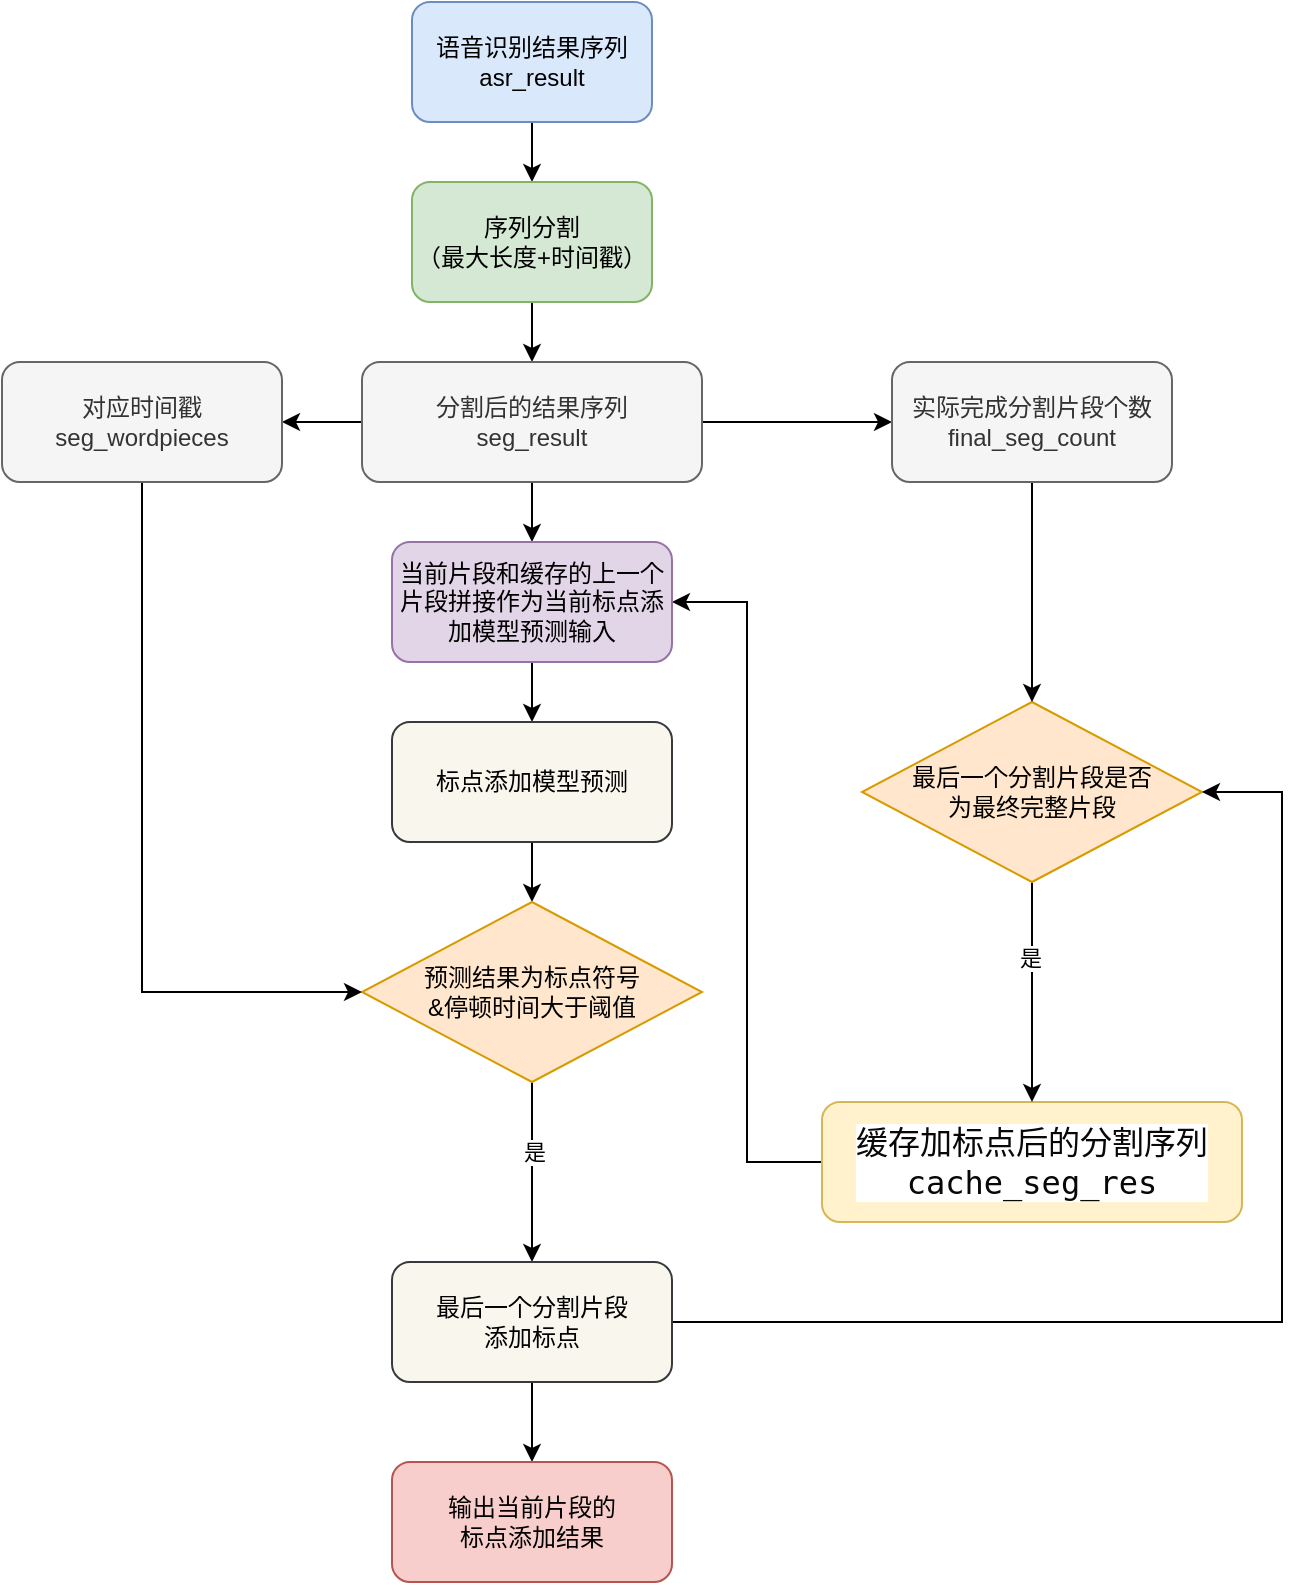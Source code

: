 <mxfile version="20.8.13" type="device"><diagram name="Page-1" id="EfJ5IDikAtVtfpEFpuSq"><mxGraphModel dx="1978" dy="971" grid="1" gridSize="10" guides="1" tooltips="1" connect="1" arrows="1" fold="1" page="1" pageScale="1" pageWidth="827" pageHeight="1169" math="0" shadow="0"><root><mxCell id="0"/><mxCell id="1" parent="0"/><mxCell id="4cNOOqxTYAzG7JnfdWOD-31" style="edgeStyle=orthogonalEdgeStyle;rounded=0;orthogonalLoop=1;jettySize=auto;html=1;exitX=0.5;exitY=1;exitDx=0;exitDy=0;entryX=0.5;entryY=0;entryDx=0;entryDy=0;" edge="1" parent="1" source="4cNOOqxTYAzG7JnfdWOD-2" target="4cNOOqxTYAzG7JnfdWOD-3"><mxGeometry relative="1" as="geometry"/></mxCell><mxCell id="4cNOOqxTYAzG7JnfdWOD-2" value="&lt;div&gt;语音识别结果序列&lt;/div&gt;&lt;div&gt;asr_result&lt;br&gt;&lt;/div&gt;" style="rounded=1;whiteSpace=wrap;html=1;fillColor=#dae8fc;strokeColor=#6c8ebf;" vertex="1" parent="1"><mxGeometry x="245" y="60" width="120" height="60" as="geometry"/></mxCell><mxCell id="4cNOOqxTYAzG7JnfdWOD-32" style="edgeStyle=orthogonalEdgeStyle;rounded=0;orthogonalLoop=1;jettySize=auto;html=1;exitX=0.5;exitY=1;exitDx=0;exitDy=0;entryX=0.5;entryY=0;entryDx=0;entryDy=0;" edge="1" parent="1" source="4cNOOqxTYAzG7JnfdWOD-3" target="4cNOOqxTYAzG7JnfdWOD-4"><mxGeometry relative="1" as="geometry"/></mxCell><mxCell id="4cNOOqxTYAzG7JnfdWOD-3" value="&lt;div&gt;序列分割&lt;/div&gt;&lt;div&gt;（最大长度+时间戳）&lt;br&gt;&lt;/div&gt;" style="rounded=1;whiteSpace=wrap;html=1;fillColor=#d5e8d4;strokeColor=#82b366;" vertex="1" parent="1"><mxGeometry x="245" y="150" width="120" height="60" as="geometry"/></mxCell><mxCell id="4cNOOqxTYAzG7JnfdWOD-10" style="edgeStyle=orthogonalEdgeStyle;rounded=0;orthogonalLoop=1;jettySize=auto;html=1;exitX=1;exitY=0.5;exitDx=0;exitDy=0;entryX=0;entryY=0.5;entryDx=0;entryDy=0;" edge="1" parent="1" source="4cNOOqxTYAzG7JnfdWOD-4" target="4cNOOqxTYAzG7JnfdWOD-9"><mxGeometry relative="1" as="geometry"/></mxCell><mxCell id="4cNOOqxTYAzG7JnfdWOD-15" style="edgeStyle=orthogonalEdgeStyle;rounded=0;orthogonalLoop=1;jettySize=auto;html=1;exitX=0.5;exitY=1;exitDx=0;exitDy=0;" edge="1" parent="1" source="4cNOOqxTYAzG7JnfdWOD-4" target="4cNOOqxTYAzG7JnfdWOD-8"><mxGeometry relative="1" as="geometry"/></mxCell><mxCell id="4cNOOqxTYAzG7JnfdWOD-19" style="edgeStyle=orthogonalEdgeStyle;rounded=0;orthogonalLoop=1;jettySize=auto;html=1;exitX=0;exitY=0.5;exitDx=0;exitDy=0;entryX=1;entryY=0.5;entryDx=0;entryDy=0;" edge="1" parent="1" source="4cNOOqxTYAzG7JnfdWOD-4" target="4cNOOqxTYAzG7JnfdWOD-18"><mxGeometry relative="1" as="geometry"/></mxCell><mxCell id="4cNOOqxTYAzG7JnfdWOD-4" value="&lt;div&gt;分割后的结果序列&lt;/div&gt;&lt;div&gt;seg_result&lt;/div&gt;" style="rounded=1;whiteSpace=wrap;html=1;fillColor=#f5f5f5;fontColor=#333333;strokeColor=#666666;" vertex="1" parent="1"><mxGeometry x="220" y="240" width="170" height="60" as="geometry"/></mxCell><mxCell id="4cNOOqxTYAzG7JnfdWOD-28" style="edgeStyle=orthogonalEdgeStyle;rounded=0;orthogonalLoop=1;jettySize=auto;html=1;exitX=0;exitY=0.5;exitDx=0;exitDy=0;entryX=1;entryY=0.5;entryDx=0;entryDy=0;" edge="1" parent="1" source="4cNOOqxTYAzG7JnfdWOD-5" target="4cNOOqxTYAzG7JnfdWOD-8"><mxGeometry relative="1" as="geometry"/></mxCell><mxCell id="4cNOOqxTYAzG7JnfdWOD-5" value="&lt;pre style=&quot;background-color:#ffffff;color:#080808;font-family:'JetBrains Mono',monospace;font-size:12.0pt;&quot;&gt;缓存加标点后的分割序列&lt;br&gt;cache_seg_res&lt;/pre&gt;" style="rounded=1;whiteSpace=wrap;html=1;fillColor=#fff2cc;strokeColor=#d6b656;" vertex="1" parent="1"><mxGeometry x="450" y="610" width="210" height="60" as="geometry"/></mxCell><mxCell id="4cNOOqxTYAzG7JnfdWOD-26" style="edgeStyle=orthogonalEdgeStyle;rounded=0;orthogonalLoop=1;jettySize=auto;html=1;exitX=0.5;exitY=1;exitDx=0;exitDy=0;" edge="1" parent="1" source="4cNOOqxTYAzG7JnfdWOD-6" target="4cNOOqxTYAzG7JnfdWOD-5"><mxGeometry relative="1" as="geometry"/></mxCell><mxCell id="4cNOOqxTYAzG7JnfdWOD-30" value="是" style="edgeLabel;html=1;align=center;verticalAlign=middle;resizable=0;points=[];" vertex="1" connectable="0" parent="4cNOOqxTYAzG7JnfdWOD-26"><mxGeometry x="-0.309" y="-1" relative="1" as="geometry"><mxPoint as="offset"/></mxGeometry></mxCell><mxCell id="4cNOOqxTYAzG7JnfdWOD-6" value="&lt;div&gt;最后一个分割片段是否&lt;/div&gt;&lt;div&gt;为最终完整片段&lt;/div&gt;" style="rhombus;whiteSpace=wrap;html=1;fillColor=#ffe6cc;strokeColor=#d79b00;" vertex="1" parent="1"><mxGeometry x="470" y="410" width="170" height="90" as="geometry"/></mxCell><mxCell id="4cNOOqxTYAzG7JnfdWOD-16" style="edgeStyle=orthogonalEdgeStyle;rounded=0;orthogonalLoop=1;jettySize=auto;html=1;exitX=0.5;exitY=1;exitDx=0;exitDy=0;entryX=0.5;entryY=0;entryDx=0;entryDy=0;" edge="1" parent="1" source="4cNOOqxTYAzG7JnfdWOD-8" target="4cNOOqxTYAzG7JnfdWOD-14"><mxGeometry relative="1" as="geometry"/></mxCell><mxCell id="4cNOOqxTYAzG7JnfdWOD-8" value="当前片段和缓存的上一个片段拼接作为当前标点添加模型预测输入" style="rounded=1;whiteSpace=wrap;html=1;fillColor=#e1d5e7;strokeColor=#9673a6;" vertex="1" parent="1"><mxGeometry x="235" y="330" width="140" height="60" as="geometry"/></mxCell><mxCell id="4cNOOqxTYAzG7JnfdWOD-11" style="edgeStyle=orthogonalEdgeStyle;rounded=0;orthogonalLoop=1;jettySize=auto;html=1;exitX=0.5;exitY=1;exitDx=0;exitDy=0;" edge="1" parent="1" source="4cNOOqxTYAzG7JnfdWOD-9" target="4cNOOqxTYAzG7JnfdWOD-6"><mxGeometry relative="1" as="geometry"/></mxCell><mxCell id="4cNOOqxTYAzG7JnfdWOD-9" value="&lt;div&gt;实际完成分割片段个数&lt;/div&gt;&lt;div&gt;final_seg_count&lt;br&gt;&lt;/div&gt;" style="rounded=1;whiteSpace=wrap;html=1;fillColor=#f5f5f5;fontColor=#333333;strokeColor=#666666;" vertex="1" parent="1"><mxGeometry x="485" y="240" width="140" height="60" as="geometry"/></mxCell><mxCell id="4cNOOqxTYAzG7JnfdWOD-21" style="edgeStyle=orthogonalEdgeStyle;rounded=0;orthogonalLoop=1;jettySize=auto;html=1;exitX=0.5;exitY=1;exitDx=0;exitDy=0;entryX=0.5;entryY=0;entryDx=0;entryDy=0;" edge="1" parent="1" source="4cNOOqxTYAzG7JnfdWOD-14" target="4cNOOqxTYAzG7JnfdWOD-17"><mxGeometry relative="1" as="geometry"/></mxCell><mxCell id="4cNOOqxTYAzG7JnfdWOD-14" value="标点添加模型预测" style="rounded=1;whiteSpace=wrap;html=1;fillColor=#f9f7ed;strokeColor=#36393d;" vertex="1" parent="1"><mxGeometry x="235" y="420" width="140" height="60" as="geometry"/></mxCell><mxCell id="4cNOOqxTYAzG7JnfdWOD-23" style="edgeStyle=orthogonalEdgeStyle;rounded=0;orthogonalLoop=1;jettySize=auto;html=1;exitX=0.5;exitY=1;exitDx=0;exitDy=0;" edge="1" parent="1" source="4cNOOqxTYAzG7JnfdWOD-17" target="4cNOOqxTYAzG7JnfdWOD-22"><mxGeometry relative="1" as="geometry"/></mxCell><mxCell id="4cNOOqxTYAzG7JnfdWOD-24" value="是" style="edgeLabel;html=1;align=center;verticalAlign=middle;resizable=0;points=[];" vertex="1" connectable="0" parent="4cNOOqxTYAzG7JnfdWOD-23"><mxGeometry x="-0.225" y="1" relative="1" as="geometry"><mxPoint as="offset"/></mxGeometry></mxCell><mxCell id="4cNOOqxTYAzG7JnfdWOD-17" value="&lt;div&gt;预测结果为标点符号&lt;/div&gt;&lt;div&gt;&amp;amp;停顿时间大于阈值&lt;br&gt;&lt;/div&gt;" style="rhombus;whiteSpace=wrap;html=1;fillColor=#ffe6cc;strokeColor=#d79b00;" vertex="1" parent="1"><mxGeometry x="220" y="510" width="170" height="90" as="geometry"/></mxCell><mxCell id="4cNOOqxTYAzG7JnfdWOD-20" style="edgeStyle=orthogonalEdgeStyle;rounded=0;orthogonalLoop=1;jettySize=auto;html=1;exitX=0.5;exitY=1;exitDx=0;exitDy=0;entryX=0;entryY=0.5;entryDx=0;entryDy=0;" edge="1" parent="1" source="4cNOOqxTYAzG7JnfdWOD-18" target="4cNOOqxTYAzG7JnfdWOD-17"><mxGeometry relative="1" as="geometry"/></mxCell><mxCell id="4cNOOqxTYAzG7JnfdWOD-18" value="&lt;div&gt;对应时间戳&lt;/div&gt;&lt;div&gt;seg_wordpieces&lt;/div&gt;" style="rounded=1;whiteSpace=wrap;html=1;fillColor=#f5f5f5;fontColor=#333333;strokeColor=#666666;" vertex="1" parent="1"><mxGeometry x="40" y="240" width="140" height="60" as="geometry"/></mxCell><mxCell id="4cNOOqxTYAzG7JnfdWOD-29" style="edgeStyle=orthogonalEdgeStyle;rounded=0;orthogonalLoop=1;jettySize=auto;html=1;exitX=1;exitY=0.5;exitDx=0;exitDy=0;entryX=1;entryY=0.5;entryDx=0;entryDy=0;" edge="1" parent="1" source="4cNOOqxTYAzG7JnfdWOD-22" target="4cNOOqxTYAzG7JnfdWOD-6"><mxGeometry relative="1" as="geometry"><Array as="points"><mxPoint x="680" y="720"/><mxPoint x="680" y="455"/></Array></mxGeometry></mxCell><mxCell id="4cNOOqxTYAzG7JnfdWOD-34" style="edgeStyle=orthogonalEdgeStyle;rounded=0;orthogonalLoop=1;jettySize=auto;html=1;exitX=0.5;exitY=1;exitDx=0;exitDy=0;" edge="1" parent="1" source="4cNOOqxTYAzG7JnfdWOD-22" target="4cNOOqxTYAzG7JnfdWOD-33"><mxGeometry relative="1" as="geometry"/></mxCell><mxCell id="4cNOOqxTYAzG7JnfdWOD-22" value="&lt;div&gt;最后一个分割片段&lt;/div&gt;&lt;div&gt;添加标点&lt;/div&gt;" style="rounded=1;whiteSpace=wrap;html=1;fillColor=#f9f7ed;strokeColor=#36393d;" vertex="1" parent="1"><mxGeometry x="235" y="690" width="140" height="60" as="geometry"/></mxCell><mxCell id="4cNOOqxTYAzG7JnfdWOD-33" value="&lt;div&gt;输出当前片段的&lt;/div&gt;&lt;div&gt;标点添加结果&lt;/div&gt;" style="rounded=1;whiteSpace=wrap;html=1;fillColor=#f8cecc;strokeColor=#b85450;" vertex="1" parent="1"><mxGeometry x="235" y="790" width="140" height="60" as="geometry"/></mxCell></root></mxGraphModel></diagram></mxfile>